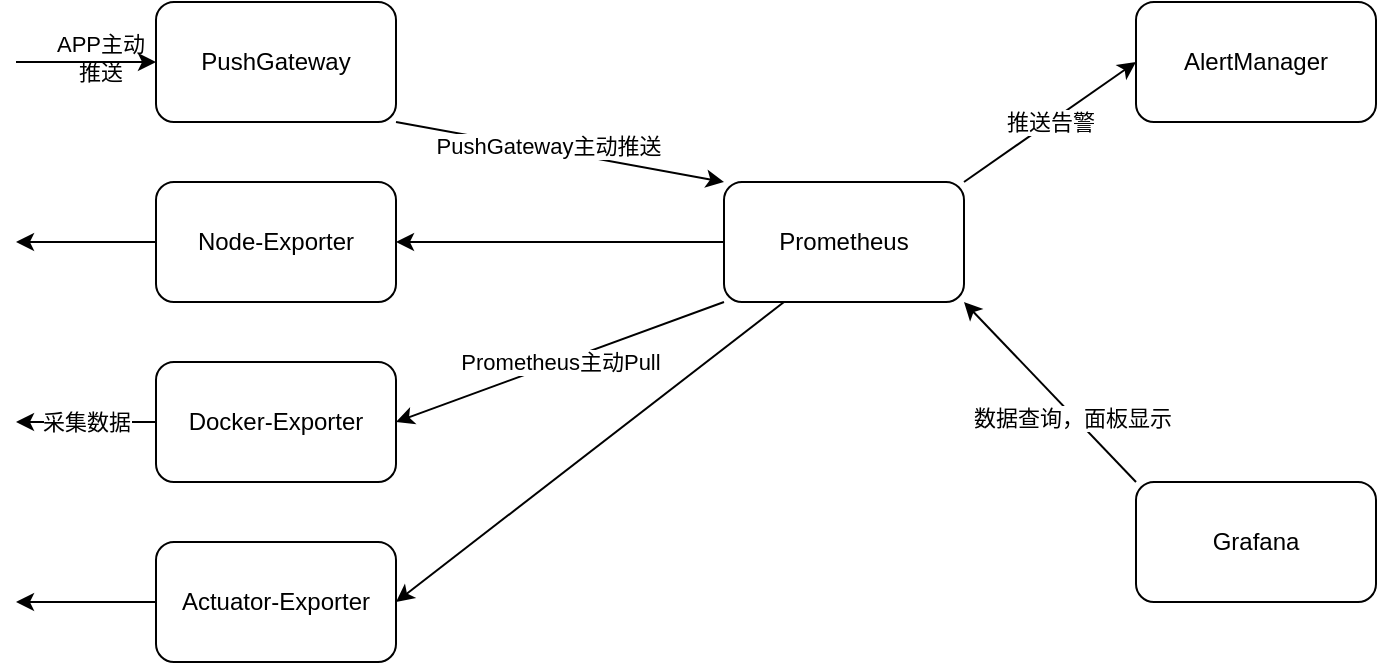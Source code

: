<mxfile version="20.8.16" type="device"><diagram name="第 1 页" id="MC80GHucOJ61bsMjoBit"><mxGraphModel dx="887" dy="530" grid="0" gridSize="10" guides="1" tooltips="1" connect="1" arrows="1" fold="1" page="1" pageScale="1" pageWidth="827" pageHeight="1169" background="none" math="0" shadow="0"><root><mxCell id="0"/><mxCell id="1" parent="0"/><mxCell id="91OASsh7uoNmdv3cL8k0-5" style="edgeStyle=none;rounded=0;orthogonalLoop=1;jettySize=auto;html=1;exitX=0;exitY=0.5;exitDx=0;exitDy=0;entryX=1;entryY=0.5;entryDx=0;entryDy=0;" edge="1" parent="1" source="91OASsh7uoNmdv3cL8k0-1" target="91OASsh7uoNmdv3cL8k0-2"><mxGeometry relative="1" as="geometry"/></mxCell><mxCell id="91OASsh7uoNmdv3cL8k0-6" value="Prometheus主动Pull" style="edgeStyle=none;rounded=0;orthogonalLoop=1;jettySize=auto;html=1;entryX=1;entryY=0.5;entryDx=0;entryDy=0;exitX=0;exitY=1;exitDx=0;exitDy=0;" edge="1" parent="1" source="91OASsh7uoNmdv3cL8k0-1" target="91OASsh7uoNmdv3cL8k0-3"><mxGeometry relative="1" as="geometry"><mxPoint x="420" y="370" as="sourcePoint"/></mxGeometry></mxCell><mxCell id="91OASsh7uoNmdv3cL8k0-7" style="edgeStyle=none;rounded=0;orthogonalLoop=1;jettySize=auto;html=1;exitX=0.25;exitY=1;exitDx=0;exitDy=0;entryX=1;entryY=0.5;entryDx=0;entryDy=0;" edge="1" parent="1" source="91OASsh7uoNmdv3cL8k0-1" target="91OASsh7uoNmdv3cL8k0-4"><mxGeometry relative="1" as="geometry"/></mxCell><mxCell id="91OASsh7uoNmdv3cL8k0-19" value="推送告警" style="edgeStyle=none;rounded=0;orthogonalLoop=1;jettySize=auto;html=1;exitX=1;exitY=0;exitDx=0;exitDy=0;entryX=0;entryY=0.5;entryDx=0;entryDy=0;" edge="1" parent="1" source="91OASsh7uoNmdv3cL8k0-1" target="91OASsh7uoNmdv3cL8k0-18"><mxGeometry relative="1" as="geometry"/></mxCell><mxCell id="91OASsh7uoNmdv3cL8k0-1" value="Prometheus" style="rounded=1;whiteSpace=wrap;html=1;" vertex="1" parent="1"><mxGeometry x="414" y="320" width="120" height="60" as="geometry"/></mxCell><mxCell id="91OASsh7uoNmdv3cL8k0-8" style="edgeStyle=none;rounded=0;orthogonalLoop=1;jettySize=auto;html=1;exitX=0;exitY=0.5;exitDx=0;exitDy=0;" edge="1" parent="1" source="91OASsh7uoNmdv3cL8k0-2"><mxGeometry relative="1" as="geometry"><mxPoint x="60.0" y="350" as="targetPoint"/></mxGeometry></mxCell><mxCell id="91OASsh7uoNmdv3cL8k0-2" value="Node-Exporter" style="rounded=1;whiteSpace=wrap;html=1;" vertex="1" parent="1"><mxGeometry x="130" y="320" width="120" height="60" as="geometry"/></mxCell><mxCell id="91OASsh7uoNmdv3cL8k0-9" value="&lt;span style=&quot;color: rgb(0, 0, 0); font-family: Helvetica; font-size: 11px; font-style: normal; font-variant-ligatures: normal; font-variant-caps: normal; font-weight: 400; letter-spacing: normal; orphans: 2; text-align: center; text-indent: 0px; text-transform: none; widows: 2; word-spacing: 0px; -webkit-text-stroke-width: 0px; background-color: rgb(255, 255, 255); text-decoration-thickness: initial; text-decoration-style: initial; text-decoration-color: initial; float: none; display: inline !important;&quot;&gt;采集数据&lt;/span&gt;" style="edgeStyle=none;rounded=0;orthogonalLoop=1;jettySize=auto;html=1;exitX=0;exitY=0.5;exitDx=0;exitDy=0;" edge="1" parent="1" source="91OASsh7uoNmdv3cL8k0-3"><mxGeometry relative="1" as="geometry"><mxPoint x="60.0" y="440" as="targetPoint"/></mxGeometry></mxCell><mxCell id="91OASsh7uoNmdv3cL8k0-3" value="Docker-Exporter" style="rounded=1;whiteSpace=wrap;html=1;" vertex="1" parent="1"><mxGeometry x="130" y="410" width="120" height="60" as="geometry"/></mxCell><mxCell id="91OASsh7uoNmdv3cL8k0-10" value="" style="edgeStyle=none;rounded=0;orthogonalLoop=1;jettySize=auto;html=1;exitX=0;exitY=0.5;exitDx=0;exitDy=0;" edge="1" parent="1" source="91OASsh7uoNmdv3cL8k0-4"><mxGeometry relative="1" as="geometry"><mxPoint x="60" y="530" as="targetPoint"/></mxGeometry></mxCell><mxCell id="91OASsh7uoNmdv3cL8k0-4" value="Actuator-Exporter" style="rounded=1;whiteSpace=wrap;html=1;" vertex="1" parent="1"><mxGeometry x="130" y="500" width="120" height="60" as="geometry"/></mxCell><mxCell id="91OASsh7uoNmdv3cL8k0-13" style="edgeStyle=none;rounded=0;orthogonalLoop=1;jettySize=auto;html=1;exitX=1;exitY=1;exitDx=0;exitDy=0;entryX=0;entryY=0;entryDx=0;entryDy=0;" edge="1" parent="1" source="91OASsh7uoNmdv3cL8k0-12" target="91OASsh7uoNmdv3cL8k0-1"><mxGeometry relative="1" as="geometry"/></mxCell><mxCell id="91OASsh7uoNmdv3cL8k0-14" value="PushGateway主动推送" style="edgeLabel;html=1;align=center;verticalAlign=middle;resizable=0;points=[];" vertex="1" connectable="0" parent="91OASsh7uoNmdv3cL8k0-13"><mxGeometry x="-0.079" y="2" relative="1" as="geometry"><mxPoint as="offset"/></mxGeometry></mxCell><mxCell id="91OASsh7uoNmdv3cL8k0-12" value="PushGateway" style="rounded=1;whiteSpace=wrap;html=1;" vertex="1" parent="1"><mxGeometry x="130" y="230" width="120" height="60" as="geometry"/></mxCell><mxCell id="91OASsh7uoNmdv3cL8k0-15" value="" style="endArrow=classic;html=1;rounded=0;entryX=0;entryY=0.5;entryDx=0;entryDy=0;" edge="1" parent="1" target="91OASsh7uoNmdv3cL8k0-12"><mxGeometry width="50" height="50" relative="1" as="geometry"><mxPoint x="60" y="260" as="sourcePoint"/><mxPoint x="110" y="180" as="targetPoint"/></mxGeometry></mxCell><mxCell id="91OASsh7uoNmdv3cL8k0-16" value="APP主动&lt;br&gt;推送" style="edgeLabel;html=1;align=center;verticalAlign=middle;resizable=0;points=[];labelBackgroundColor=none;" vertex="1" connectable="0" parent="91OASsh7uoNmdv3cL8k0-15"><mxGeometry x="0.179" y="2" relative="1" as="geometry"><mxPoint as="offset"/></mxGeometry></mxCell><mxCell id="91OASsh7uoNmdv3cL8k0-18" value="AlertManager" style="rounded=1;whiteSpace=wrap;html=1;labelBackgroundColor=none;" vertex="1" parent="1"><mxGeometry x="620" y="230" width="120" height="60" as="geometry"/></mxCell><mxCell id="91OASsh7uoNmdv3cL8k0-21" style="edgeStyle=none;rounded=0;orthogonalLoop=1;jettySize=auto;html=1;exitX=0;exitY=0;exitDx=0;exitDy=0;entryX=1;entryY=1;entryDx=0;entryDy=0;" edge="1" parent="1" source="91OASsh7uoNmdv3cL8k0-20" target="91OASsh7uoNmdv3cL8k0-1"><mxGeometry relative="1" as="geometry"/></mxCell><mxCell id="91OASsh7uoNmdv3cL8k0-22" value="数据查询，面板显示" style="edgeLabel;html=1;align=center;verticalAlign=middle;resizable=0;points=[];" vertex="1" connectable="0" parent="91OASsh7uoNmdv3cL8k0-21"><mxGeometry x="-0.26" y="1" relative="1" as="geometry"><mxPoint as="offset"/></mxGeometry></mxCell><mxCell id="91OASsh7uoNmdv3cL8k0-20" value="Grafana" style="rounded=1;whiteSpace=wrap;html=1;labelBackgroundColor=none;" vertex="1" parent="1"><mxGeometry x="620" y="470" width="120" height="60" as="geometry"/></mxCell></root></mxGraphModel></diagram></mxfile>